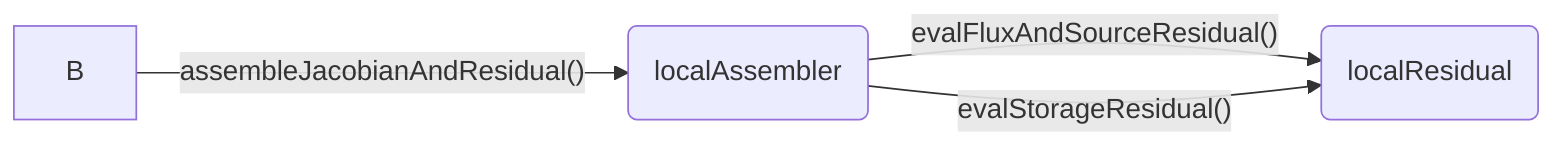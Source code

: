 flowchart LR
    B -->|"assembleJacobianAndResidual()"| D(localAssembler)
    D -->|"evalFluxAndSourceResidual()"| E(localResidual)
    D -->|"evalStorageResidual()"| E
    click B "./assembler.html"
    click D "./localassembler.html"
    click E "./localresidual.html"